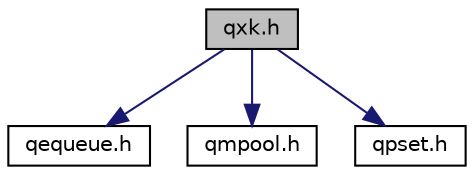 digraph "qxk.h"
{
 // LATEX_PDF_SIZE
  edge [fontname="Helvetica",fontsize="10",labelfontname="Helvetica",labelfontsize="10"];
  node [fontname="Helvetica",fontsize="10",shape=record];
  Node1 [label="qxk.h",height=0.2,width=0.4,color="black", fillcolor="grey75", style="filled", fontcolor="black",tooltip="QXK/C (preemptive dual-mode kernel) platform-independent public interface."];
  Node1 -> Node2 [color="midnightblue",fontsize="10",style="solid",fontname="Helvetica"];
  Node2 [label="qequeue.h",height=0.2,width=0.4,color="black", fillcolor="white", style="filled",URL="$qequeue_8h.html",tooltip="QP natvie, platform-independent, thread-safe event queue interface."];
  Node1 -> Node3 [color="midnightblue",fontsize="10",style="solid",fontname="Helvetica"];
  Node3 [label="qmpool.h",height=0.2,width=0.4,color="black", fillcolor="white", style="filled",URL="$qmpool_8h.html",tooltip="QP native, platform-independent memory pool QMPool interface."];
  Node1 -> Node4 [color="midnightblue",fontsize="10",style="solid",fontname="Helvetica"];
  Node4 [label="qpset.h",height=0.2,width=0.4,color="black", fillcolor="white", style="filled",URL="$qpset_8h.html",tooltip="QP native, platform-independent priority sets of 32 or 64 elements."];
}
